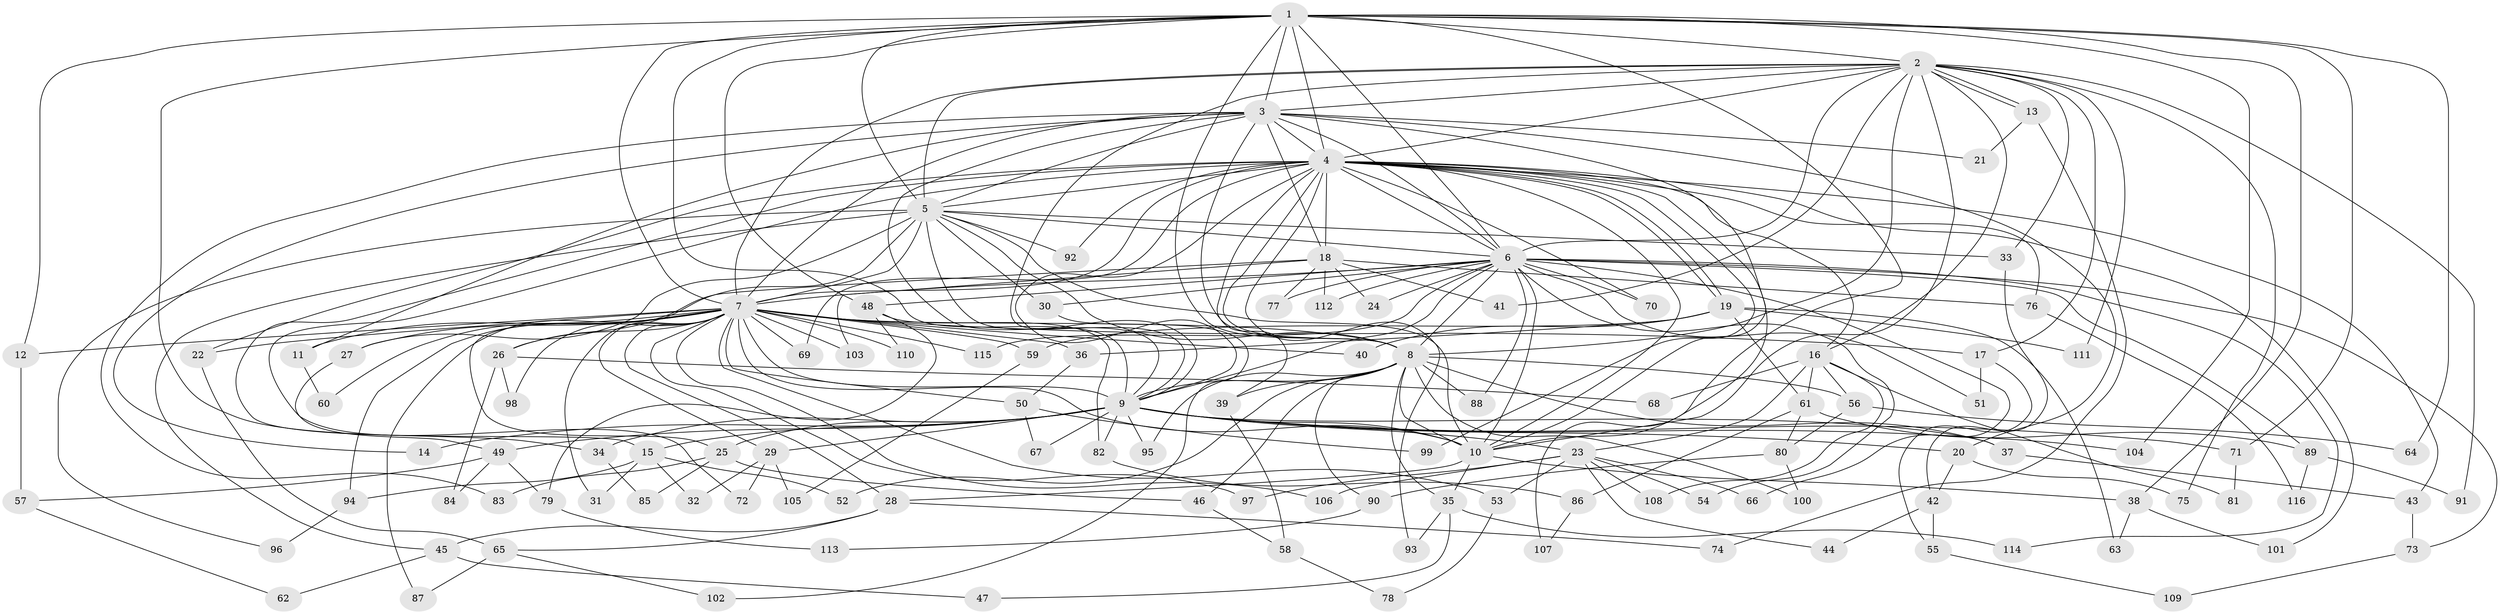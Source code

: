 // Generated by graph-tools (version 1.1) at 2025/49/03/09/25 03:49:40]
// undirected, 116 vertices, 257 edges
graph export_dot {
graph [start="1"]
  node [color=gray90,style=filled];
  1;
  2;
  3;
  4;
  5;
  6;
  7;
  8;
  9;
  10;
  11;
  12;
  13;
  14;
  15;
  16;
  17;
  18;
  19;
  20;
  21;
  22;
  23;
  24;
  25;
  26;
  27;
  28;
  29;
  30;
  31;
  32;
  33;
  34;
  35;
  36;
  37;
  38;
  39;
  40;
  41;
  42;
  43;
  44;
  45;
  46;
  47;
  48;
  49;
  50;
  51;
  52;
  53;
  54;
  55;
  56;
  57;
  58;
  59;
  60;
  61;
  62;
  63;
  64;
  65;
  66;
  67;
  68;
  69;
  70;
  71;
  72;
  73;
  74;
  75;
  76;
  77;
  78;
  79;
  80;
  81;
  82;
  83;
  84;
  85;
  86;
  87;
  88;
  89;
  90;
  91;
  92;
  93;
  94;
  95;
  96;
  97;
  98;
  99;
  100;
  101;
  102;
  103;
  104;
  105;
  106;
  107;
  108;
  109;
  110;
  111;
  112;
  113;
  114;
  115;
  116;
  1 -- 2;
  1 -- 3;
  1 -- 4;
  1 -- 5;
  1 -- 6;
  1 -- 7;
  1 -- 8;
  1 -- 9;
  1 -- 10;
  1 -- 12;
  1 -- 34;
  1 -- 38;
  1 -- 48;
  1 -- 64;
  1 -- 71;
  1 -- 104;
  2 -- 3;
  2 -- 4;
  2 -- 5;
  2 -- 6;
  2 -- 7;
  2 -- 8;
  2 -- 9;
  2 -- 10;
  2 -- 13;
  2 -- 13;
  2 -- 16;
  2 -- 17;
  2 -- 33;
  2 -- 41;
  2 -- 75;
  2 -- 91;
  2 -- 111;
  3 -- 4;
  3 -- 5;
  3 -- 6;
  3 -- 7;
  3 -- 8;
  3 -- 9;
  3 -- 10;
  3 -- 11;
  3 -- 14;
  3 -- 18;
  3 -- 20;
  3 -- 21;
  3 -- 83;
  4 -- 5;
  4 -- 6;
  4 -- 7;
  4 -- 8;
  4 -- 9;
  4 -- 10;
  4 -- 15;
  4 -- 16;
  4 -- 18;
  4 -- 19;
  4 -- 19;
  4 -- 22;
  4 -- 39;
  4 -- 43;
  4 -- 69;
  4 -- 70;
  4 -- 72;
  4 -- 76;
  4 -- 92;
  4 -- 93;
  4 -- 99;
  4 -- 101;
  4 -- 107;
  5 -- 6;
  5 -- 7;
  5 -- 8;
  5 -- 9;
  5 -- 10;
  5 -- 26;
  5 -- 27;
  5 -- 30;
  5 -- 33;
  5 -- 45;
  5 -- 92;
  5 -- 96;
  6 -- 7;
  6 -- 8;
  6 -- 9;
  6 -- 10;
  6 -- 24;
  6 -- 30;
  6 -- 48;
  6 -- 51;
  6 -- 54;
  6 -- 66;
  6 -- 70;
  6 -- 73;
  6 -- 77;
  6 -- 88;
  6 -- 89;
  6 -- 112;
  6 -- 114;
  6 -- 115;
  7 -- 8;
  7 -- 9;
  7 -- 10;
  7 -- 11;
  7 -- 12;
  7 -- 17;
  7 -- 22;
  7 -- 26;
  7 -- 27;
  7 -- 28;
  7 -- 29;
  7 -- 31;
  7 -- 36;
  7 -- 40;
  7 -- 50;
  7 -- 53;
  7 -- 59;
  7 -- 60;
  7 -- 69;
  7 -- 87;
  7 -- 94;
  7 -- 97;
  7 -- 98;
  7 -- 103;
  7 -- 106;
  7 -- 110;
  7 -- 115;
  8 -- 9;
  8 -- 10;
  8 -- 35;
  8 -- 37;
  8 -- 39;
  8 -- 46;
  8 -- 52;
  8 -- 56;
  8 -- 88;
  8 -- 90;
  8 -- 95;
  8 -- 100;
  9 -- 10;
  9 -- 14;
  9 -- 15;
  9 -- 20;
  9 -- 23;
  9 -- 25;
  9 -- 29;
  9 -- 34;
  9 -- 37;
  9 -- 49;
  9 -- 67;
  9 -- 71;
  9 -- 82;
  9 -- 95;
  9 -- 104;
  10 -- 28;
  10 -- 35;
  10 -- 38;
  11 -- 60;
  12 -- 57;
  13 -- 21;
  13 -- 74;
  15 -- 31;
  15 -- 32;
  15 -- 52;
  15 -- 94;
  16 -- 23;
  16 -- 56;
  16 -- 61;
  16 -- 68;
  16 -- 81;
  16 -- 108;
  17 -- 51;
  17 -- 55;
  18 -- 24;
  18 -- 25;
  18 -- 41;
  18 -- 76;
  18 -- 77;
  18 -- 103;
  18 -- 112;
  19 -- 36;
  19 -- 40;
  19 -- 59;
  19 -- 61;
  19 -- 63;
  19 -- 111;
  20 -- 42;
  20 -- 75;
  22 -- 65;
  23 -- 44;
  23 -- 53;
  23 -- 54;
  23 -- 66;
  23 -- 97;
  23 -- 106;
  23 -- 108;
  25 -- 46;
  25 -- 83;
  25 -- 85;
  26 -- 68;
  26 -- 84;
  26 -- 98;
  27 -- 49;
  28 -- 45;
  28 -- 65;
  28 -- 74;
  29 -- 32;
  29 -- 72;
  29 -- 105;
  30 -- 102;
  33 -- 42;
  34 -- 85;
  35 -- 47;
  35 -- 93;
  35 -- 114;
  36 -- 50;
  37 -- 43;
  38 -- 63;
  38 -- 101;
  39 -- 58;
  42 -- 44;
  42 -- 55;
  43 -- 73;
  45 -- 47;
  45 -- 62;
  46 -- 58;
  48 -- 79;
  48 -- 82;
  48 -- 110;
  49 -- 57;
  49 -- 79;
  49 -- 84;
  50 -- 67;
  50 -- 99;
  53 -- 78;
  55 -- 109;
  56 -- 64;
  56 -- 80;
  57 -- 62;
  58 -- 78;
  59 -- 105;
  61 -- 80;
  61 -- 86;
  61 -- 89;
  65 -- 87;
  65 -- 102;
  71 -- 81;
  73 -- 109;
  76 -- 116;
  79 -- 113;
  80 -- 90;
  80 -- 100;
  82 -- 86;
  86 -- 107;
  89 -- 91;
  89 -- 116;
  90 -- 113;
  94 -- 96;
}

